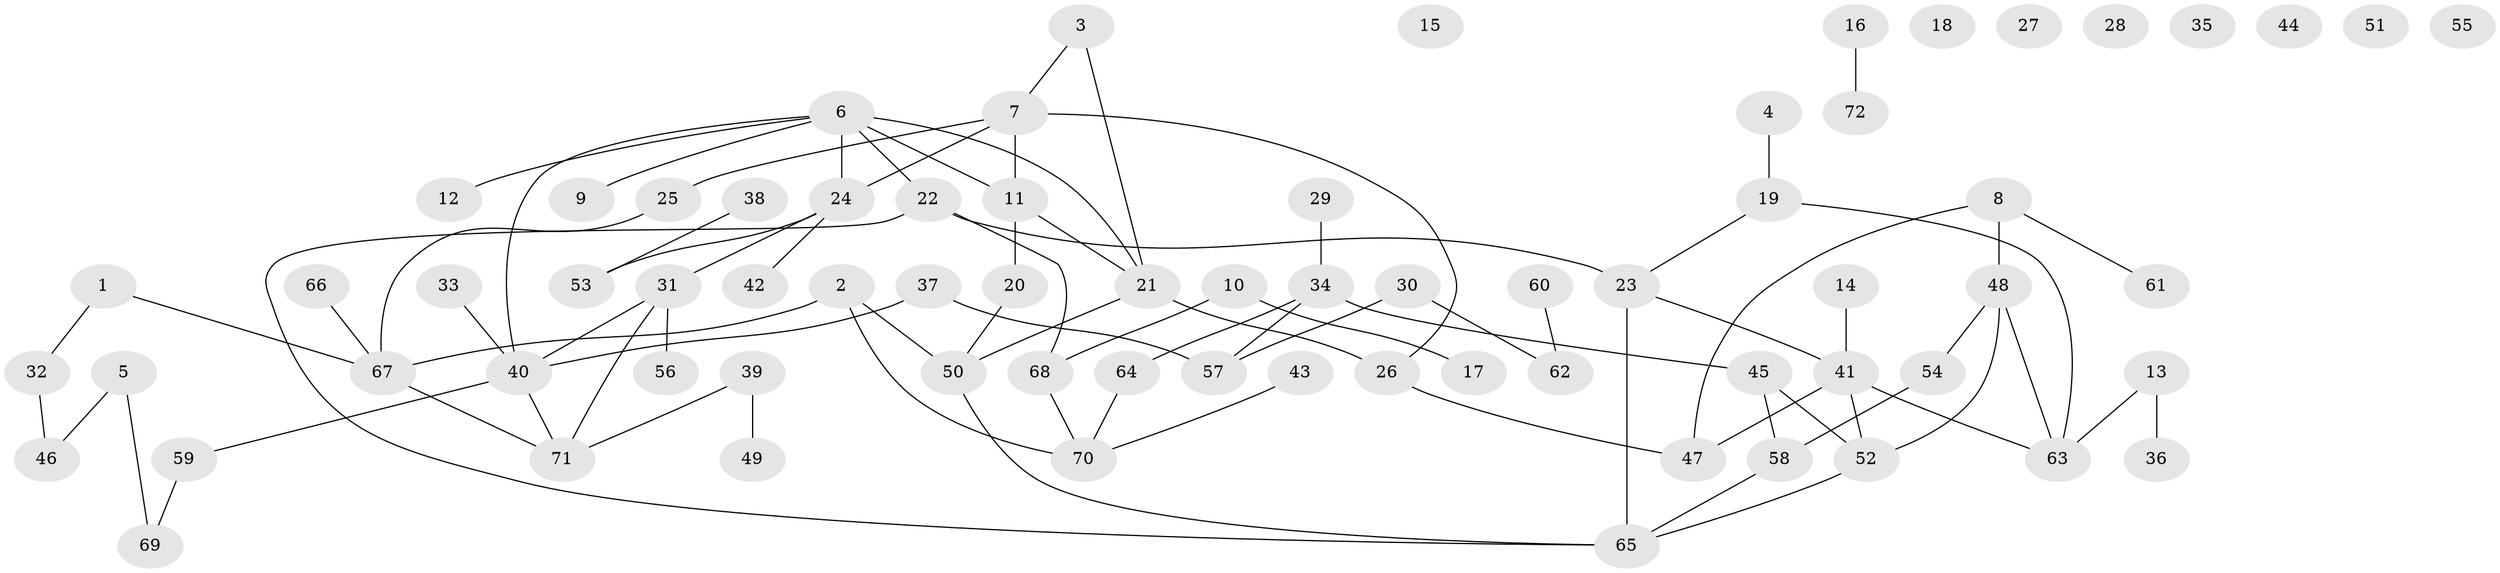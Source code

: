 // Generated by graph-tools (version 1.1) at 2025/12/03/09/25 04:12:53]
// undirected, 72 vertices, 84 edges
graph export_dot {
graph [start="1"]
  node [color=gray90,style=filled];
  1;
  2;
  3;
  4;
  5;
  6;
  7;
  8;
  9;
  10;
  11;
  12;
  13;
  14;
  15;
  16;
  17;
  18;
  19;
  20;
  21;
  22;
  23;
  24;
  25;
  26;
  27;
  28;
  29;
  30;
  31;
  32;
  33;
  34;
  35;
  36;
  37;
  38;
  39;
  40;
  41;
  42;
  43;
  44;
  45;
  46;
  47;
  48;
  49;
  50;
  51;
  52;
  53;
  54;
  55;
  56;
  57;
  58;
  59;
  60;
  61;
  62;
  63;
  64;
  65;
  66;
  67;
  68;
  69;
  70;
  71;
  72;
  1 -- 32;
  1 -- 67;
  2 -- 50;
  2 -- 67;
  2 -- 70;
  3 -- 7;
  3 -- 21;
  4 -- 19;
  5 -- 46;
  5 -- 69;
  6 -- 9;
  6 -- 11;
  6 -- 12;
  6 -- 21;
  6 -- 22;
  6 -- 24;
  6 -- 40;
  7 -- 11;
  7 -- 24;
  7 -- 25;
  7 -- 26;
  8 -- 47;
  8 -- 48;
  8 -- 61;
  10 -- 17;
  10 -- 68;
  11 -- 20;
  11 -- 21;
  13 -- 36;
  13 -- 63;
  14 -- 41;
  16 -- 72;
  19 -- 23;
  19 -- 63;
  20 -- 50;
  21 -- 26;
  21 -- 50;
  22 -- 23;
  22 -- 65;
  22 -- 68;
  23 -- 41;
  23 -- 65;
  24 -- 31;
  24 -- 42;
  24 -- 53;
  25 -- 67;
  26 -- 47;
  29 -- 34;
  30 -- 57;
  30 -- 62;
  31 -- 40;
  31 -- 56;
  31 -- 71;
  32 -- 46;
  33 -- 40;
  34 -- 45;
  34 -- 57;
  34 -- 64;
  37 -- 40;
  37 -- 57;
  38 -- 53;
  39 -- 49;
  39 -- 71;
  40 -- 59;
  40 -- 71;
  41 -- 47;
  41 -- 52;
  41 -- 63;
  43 -- 70;
  45 -- 52;
  45 -- 58;
  48 -- 52;
  48 -- 54;
  48 -- 63;
  50 -- 65;
  52 -- 65;
  54 -- 58;
  58 -- 65;
  59 -- 69;
  60 -- 62;
  64 -- 70;
  66 -- 67;
  67 -- 71;
  68 -- 70;
}

